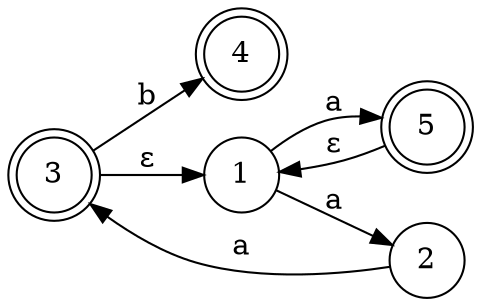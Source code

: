 digraph G {
    rankdir=LR;
    node [shape=doublecircle]; 3 4 5;
    node [shape=circle];
    1 -> 2 [label="a"];
    2 -> 3 [label="a"];
    3 -> 1 [label="ε"];
    3 -> 4 [label="b"];
    1 -> 5 [label="a"];
    5 -> 1 [label="ε"];
}


